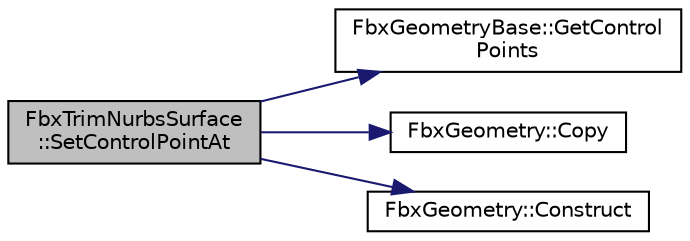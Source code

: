 digraph "FbxTrimNurbsSurface::SetControlPointAt"
{
  edge [fontname="Helvetica",fontsize="10",labelfontname="Helvetica",labelfontsize="10"];
  node [fontname="Helvetica",fontsize="10",shape=record];
  rankdir="LR";
  Node44 [label="FbxTrimNurbsSurface\l::SetControlPointAt",height=0.2,width=0.4,color="black", fillcolor="grey75", style="filled", fontcolor="black"];
  Node44 -> Node45 [color="midnightblue",fontsize="10",style="solid",fontname="Helvetica"];
  Node45 [label="FbxGeometryBase::GetControl\lPoints",height=0.2,width=0.4,color="black", fillcolor="white", style="filled",URL="$class_fbx_geometry_base.html#ad4db22a2f2e673c216cacdc9cd172d77"];
  Node44 -> Node46 [color="midnightblue",fontsize="10",style="solid",fontname="Helvetica"];
  Node46 [label="FbxGeometry::Copy",height=0.2,width=0.4,color="black", fillcolor="white", style="filled",URL="$class_fbx_geometry.html#aac1cee4251e3d5fbd27f1181c58b83b3"];
  Node44 -> Node47 [color="midnightblue",fontsize="10",style="solid",fontname="Helvetica"];
  Node47 [label="FbxGeometry::Construct",height=0.2,width=0.4,color="black", fillcolor="white", style="filled",URL="$class_fbx_geometry.html#a26ca96a86f17783c45ff83b33d2b5324"];
}
